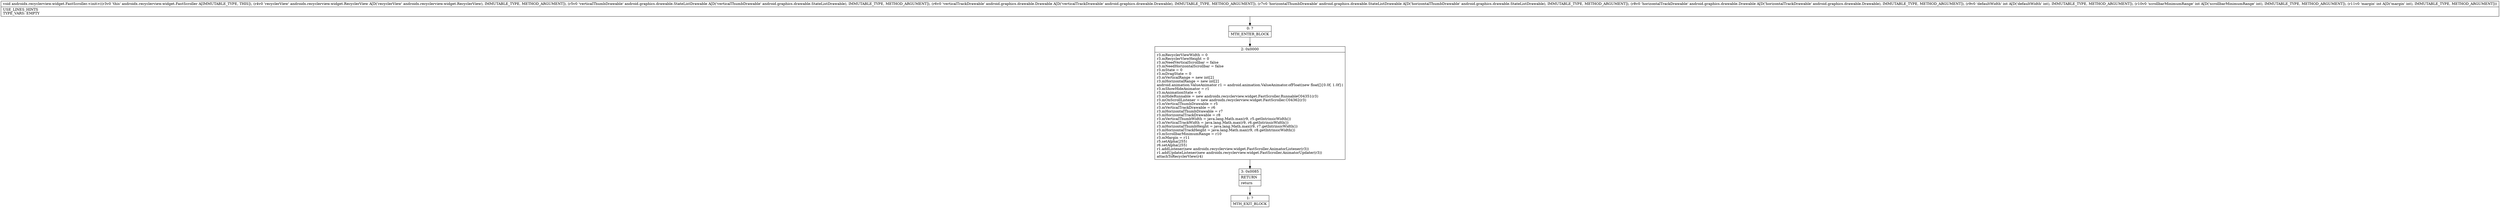 digraph "CFG forandroidx.recyclerview.widget.FastScroller.\<init\>(Landroidx\/recyclerview\/widget\/RecyclerView;Landroid\/graphics\/drawable\/StateListDrawable;Landroid\/graphics\/drawable\/Drawable;Landroid\/graphics\/drawable\/StateListDrawable;Landroid\/graphics\/drawable\/Drawable;III)V" {
Node_0 [shape=record,label="{0\:\ ?|MTH_ENTER_BLOCK\l}"];
Node_2 [shape=record,label="{2\:\ 0x0000|r3.mRecyclerViewWidth = 0\lr3.mRecyclerViewHeight = 0\lr3.mNeedVerticalScrollbar = false\lr3.mNeedHorizontalScrollbar = false\lr3.mState = 0\lr3.mDragState = 0\lr3.mVerticalRange = new int[2]\lr3.mHorizontalRange = new int[2]\landroid.animation.ValueAnimator r1 = android.animation.ValueAnimator.ofFloat(new float[]\{0.0f, 1.0f\})\lr3.mShowHideAnimator = r1\lr3.mAnimationState = 0\lr3.mHideRunnable = new androidx.recyclerview.widget.FastScroller.RunnableC04351(r3)\lr3.mOnScrollListener = new androidx.recyclerview.widget.FastScroller.C04362(r3)\lr3.mVerticalThumbDrawable = r5\lr3.mVerticalTrackDrawable = r6\lr3.mHorizontalThumbDrawable = r7\lr3.mHorizontalTrackDrawable = r8\lr3.mVerticalThumbWidth = java.lang.Math.max(r9, r5.getIntrinsicWidth())\lr3.mVerticalTrackWidth = java.lang.Math.max(r9, r6.getIntrinsicWidth())\lr3.mHorizontalThumbHeight = java.lang.Math.max(r9, r7.getIntrinsicWidth())\lr3.mHorizontalTrackHeight = java.lang.Math.max(r9, r8.getIntrinsicWidth())\lr3.mScrollbarMinimumRange = r10\lr3.mMargin = r11\lr5.setAlpha(255)\lr6.setAlpha(255)\lr1.addListener(new androidx.recyclerview.widget.FastScroller.AnimatorListener(r3))\lr1.addUpdateListener(new androidx.recyclerview.widget.FastScroller.AnimatorUpdater(r3))\lattachToRecyclerView(r4)\l}"];
Node_3 [shape=record,label="{3\:\ 0x0085|RETURN\l|return\l}"];
Node_1 [shape=record,label="{1\:\ ?|MTH_EXIT_BLOCK\l}"];
MethodNode[shape=record,label="{void androidx.recyclerview.widget.FastScroller.\<init\>((r3v0 'this' androidx.recyclerview.widget.FastScroller A[IMMUTABLE_TYPE, THIS]), (r4v0 'recyclerView' androidx.recyclerview.widget.RecyclerView A[D('recyclerView' androidx.recyclerview.widget.RecyclerView), IMMUTABLE_TYPE, METHOD_ARGUMENT]), (r5v0 'verticalThumbDrawable' android.graphics.drawable.StateListDrawable A[D('verticalThumbDrawable' android.graphics.drawable.StateListDrawable), IMMUTABLE_TYPE, METHOD_ARGUMENT]), (r6v0 'verticalTrackDrawable' android.graphics.drawable.Drawable A[D('verticalTrackDrawable' android.graphics.drawable.Drawable), IMMUTABLE_TYPE, METHOD_ARGUMENT]), (r7v0 'horizontalThumbDrawable' android.graphics.drawable.StateListDrawable A[D('horizontalThumbDrawable' android.graphics.drawable.StateListDrawable), IMMUTABLE_TYPE, METHOD_ARGUMENT]), (r8v0 'horizontalTrackDrawable' android.graphics.drawable.Drawable A[D('horizontalTrackDrawable' android.graphics.drawable.Drawable), IMMUTABLE_TYPE, METHOD_ARGUMENT]), (r9v0 'defaultWidth' int A[D('defaultWidth' int), IMMUTABLE_TYPE, METHOD_ARGUMENT]), (r10v0 'scrollbarMinimumRange' int A[D('scrollbarMinimumRange' int), IMMUTABLE_TYPE, METHOD_ARGUMENT]), (r11v0 'margin' int A[D('margin' int), IMMUTABLE_TYPE, METHOD_ARGUMENT]))  | USE_LINES_HINTS\lTYPE_VARS: EMPTY\l}"];
MethodNode -> Node_0;Node_0 -> Node_2;
Node_2 -> Node_3;
Node_3 -> Node_1;
}

